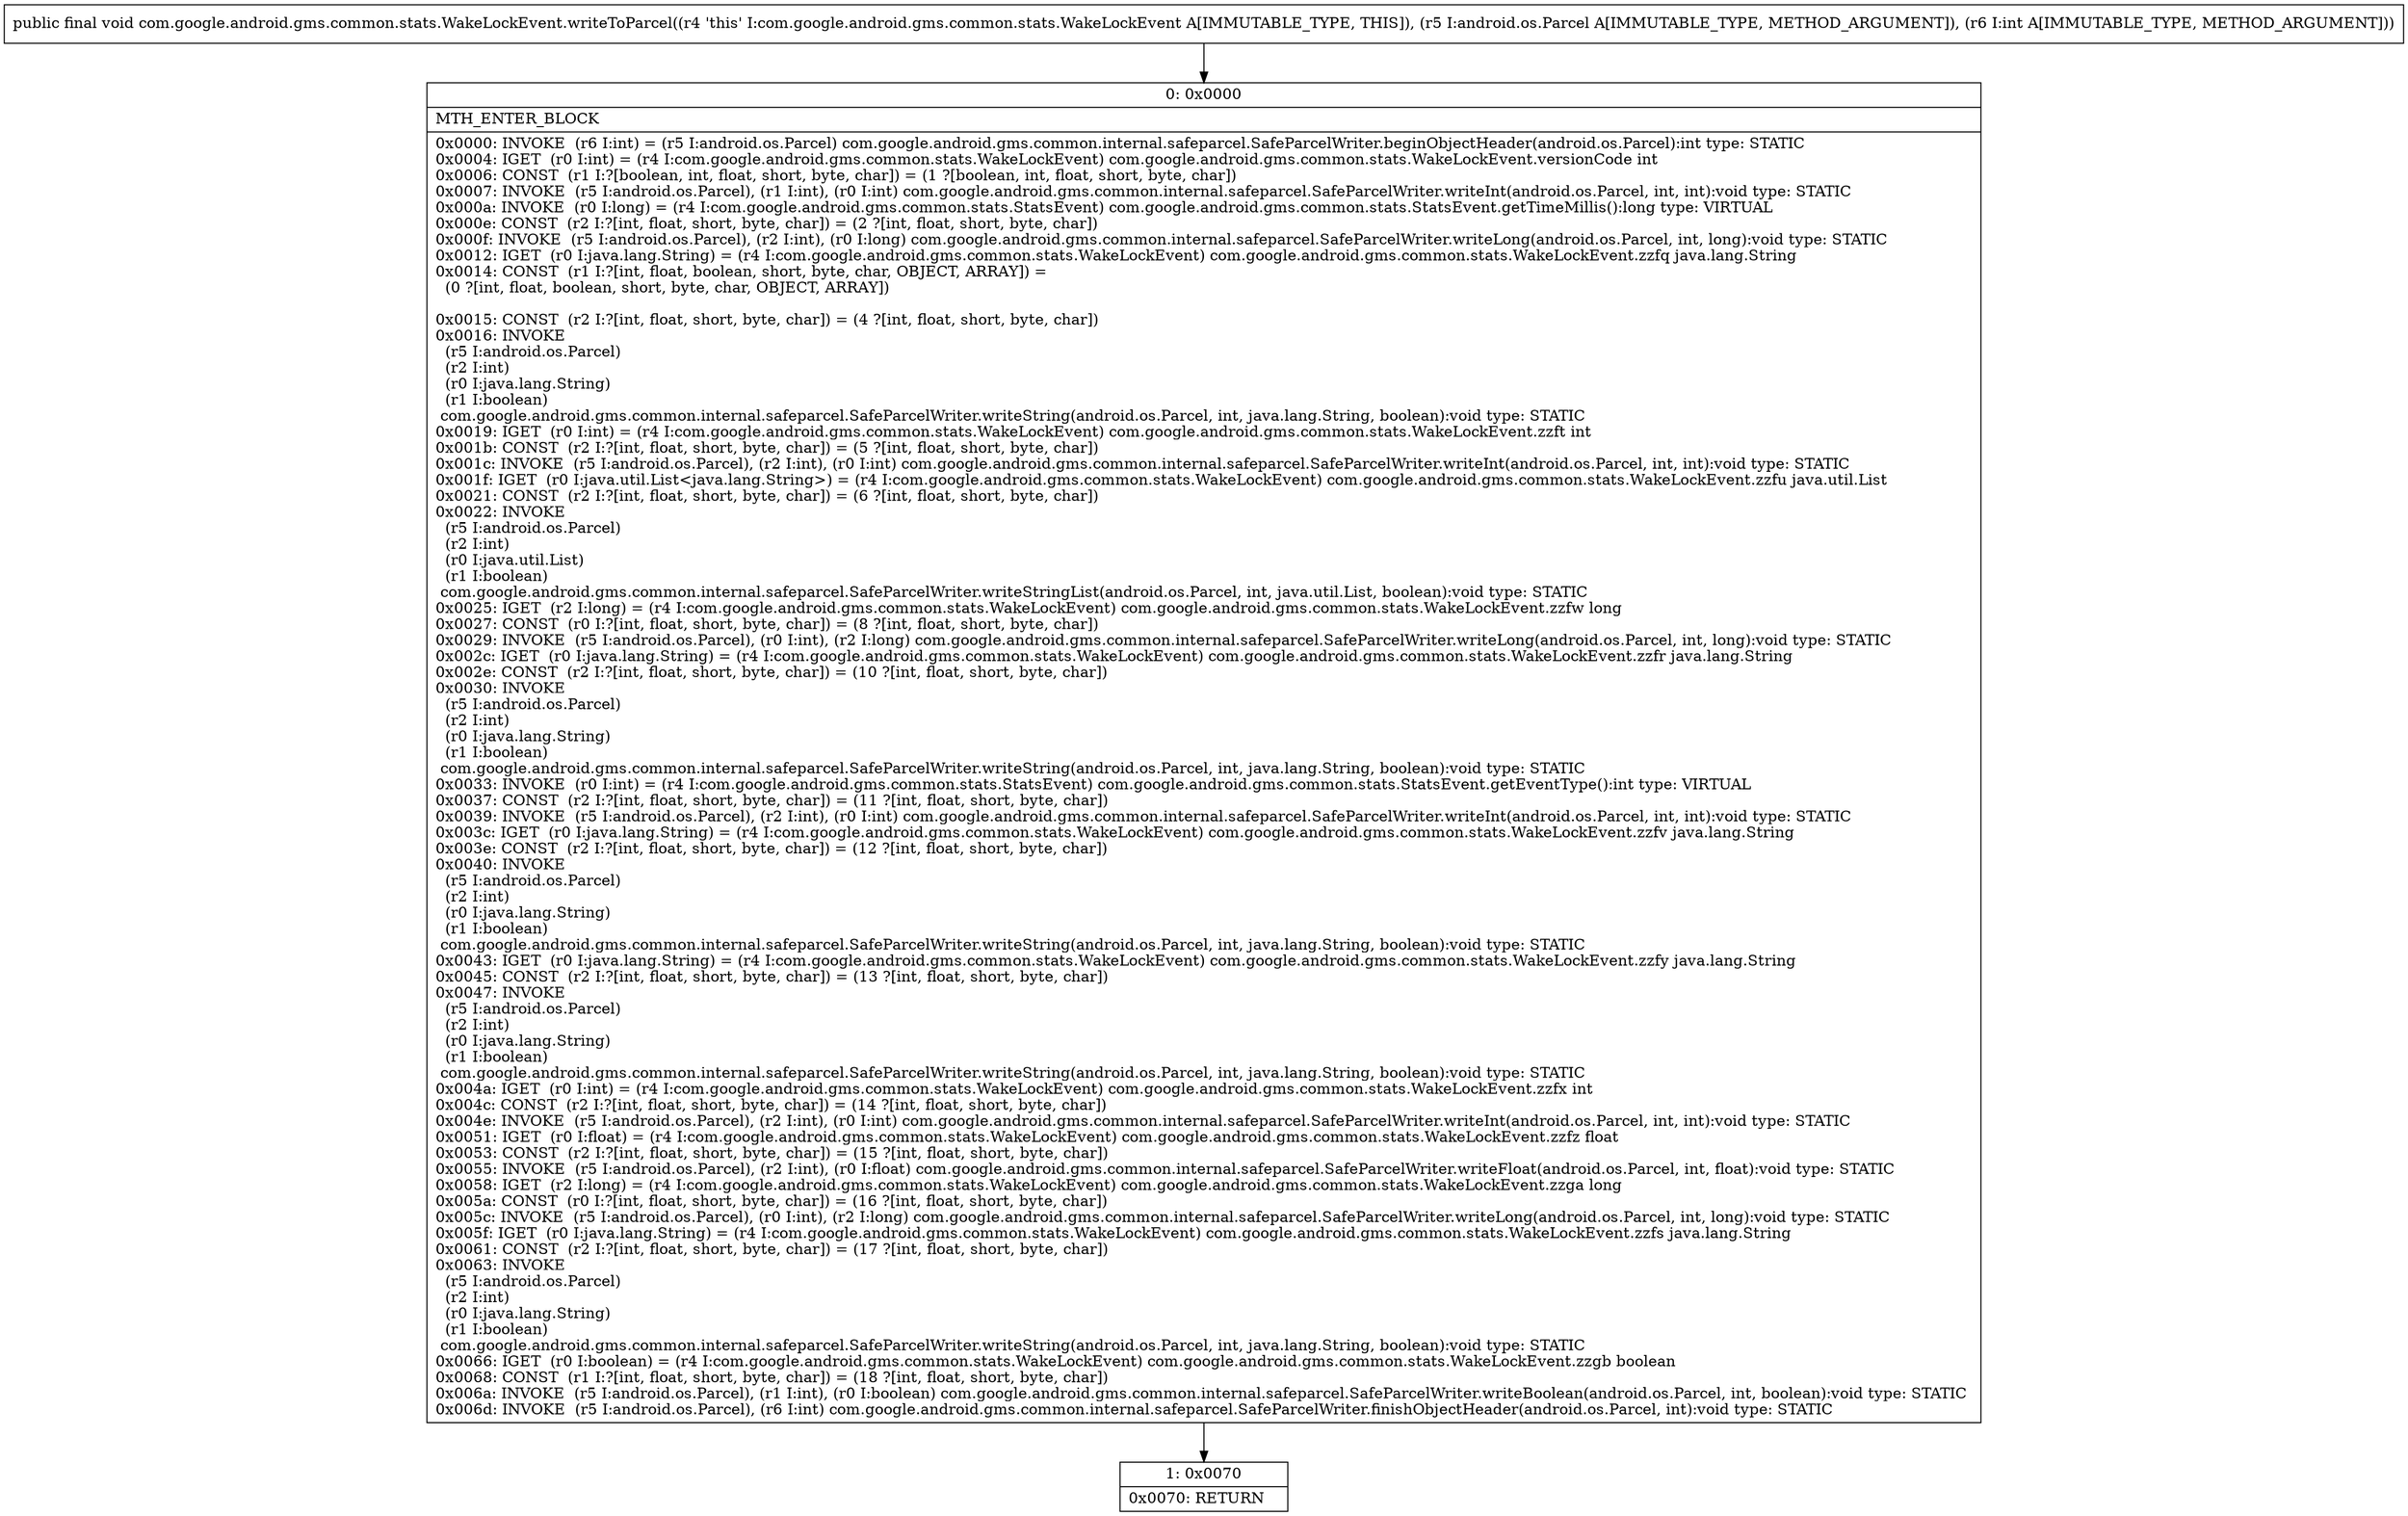 digraph "CFG forcom.google.android.gms.common.stats.WakeLockEvent.writeToParcel(Landroid\/os\/Parcel;I)V" {
Node_0 [shape=record,label="{0\:\ 0x0000|MTH_ENTER_BLOCK\l|0x0000: INVOKE  (r6 I:int) = (r5 I:android.os.Parcel) com.google.android.gms.common.internal.safeparcel.SafeParcelWriter.beginObjectHeader(android.os.Parcel):int type: STATIC \l0x0004: IGET  (r0 I:int) = (r4 I:com.google.android.gms.common.stats.WakeLockEvent) com.google.android.gms.common.stats.WakeLockEvent.versionCode int \l0x0006: CONST  (r1 I:?[boolean, int, float, short, byte, char]) = (1 ?[boolean, int, float, short, byte, char]) \l0x0007: INVOKE  (r5 I:android.os.Parcel), (r1 I:int), (r0 I:int) com.google.android.gms.common.internal.safeparcel.SafeParcelWriter.writeInt(android.os.Parcel, int, int):void type: STATIC \l0x000a: INVOKE  (r0 I:long) = (r4 I:com.google.android.gms.common.stats.StatsEvent) com.google.android.gms.common.stats.StatsEvent.getTimeMillis():long type: VIRTUAL \l0x000e: CONST  (r2 I:?[int, float, short, byte, char]) = (2 ?[int, float, short, byte, char]) \l0x000f: INVOKE  (r5 I:android.os.Parcel), (r2 I:int), (r0 I:long) com.google.android.gms.common.internal.safeparcel.SafeParcelWriter.writeLong(android.os.Parcel, int, long):void type: STATIC \l0x0012: IGET  (r0 I:java.lang.String) = (r4 I:com.google.android.gms.common.stats.WakeLockEvent) com.google.android.gms.common.stats.WakeLockEvent.zzfq java.lang.String \l0x0014: CONST  (r1 I:?[int, float, boolean, short, byte, char, OBJECT, ARRAY]) = \l  (0 ?[int, float, boolean, short, byte, char, OBJECT, ARRAY])\l \l0x0015: CONST  (r2 I:?[int, float, short, byte, char]) = (4 ?[int, float, short, byte, char]) \l0x0016: INVOKE  \l  (r5 I:android.os.Parcel)\l  (r2 I:int)\l  (r0 I:java.lang.String)\l  (r1 I:boolean)\l com.google.android.gms.common.internal.safeparcel.SafeParcelWriter.writeString(android.os.Parcel, int, java.lang.String, boolean):void type: STATIC \l0x0019: IGET  (r0 I:int) = (r4 I:com.google.android.gms.common.stats.WakeLockEvent) com.google.android.gms.common.stats.WakeLockEvent.zzft int \l0x001b: CONST  (r2 I:?[int, float, short, byte, char]) = (5 ?[int, float, short, byte, char]) \l0x001c: INVOKE  (r5 I:android.os.Parcel), (r2 I:int), (r0 I:int) com.google.android.gms.common.internal.safeparcel.SafeParcelWriter.writeInt(android.os.Parcel, int, int):void type: STATIC \l0x001f: IGET  (r0 I:java.util.List\<java.lang.String\>) = (r4 I:com.google.android.gms.common.stats.WakeLockEvent) com.google.android.gms.common.stats.WakeLockEvent.zzfu java.util.List \l0x0021: CONST  (r2 I:?[int, float, short, byte, char]) = (6 ?[int, float, short, byte, char]) \l0x0022: INVOKE  \l  (r5 I:android.os.Parcel)\l  (r2 I:int)\l  (r0 I:java.util.List)\l  (r1 I:boolean)\l com.google.android.gms.common.internal.safeparcel.SafeParcelWriter.writeStringList(android.os.Parcel, int, java.util.List, boolean):void type: STATIC \l0x0025: IGET  (r2 I:long) = (r4 I:com.google.android.gms.common.stats.WakeLockEvent) com.google.android.gms.common.stats.WakeLockEvent.zzfw long \l0x0027: CONST  (r0 I:?[int, float, short, byte, char]) = (8 ?[int, float, short, byte, char]) \l0x0029: INVOKE  (r5 I:android.os.Parcel), (r0 I:int), (r2 I:long) com.google.android.gms.common.internal.safeparcel.SafeParcelWriter.writeLong(android.os.Parcel, int, long):void type: STATIC \l0x002c: IGET  (r0 I:java.lang.String) = (r4 I:com.google.android.gms.common.stats.WakeLockEvent) com.google.android.gms.common.stats.WakeLockEvent.zzfr java.lang.String \l0x002e: CONST  (r2 I:?[int, float, short, byte, char]) = (10 ?[int, float, short, byte, char]) \l0x0030: INVOKE  \l  (r5 I:android.os.Parcel)\l  (r2 I:int)\l  (r0 I:java.lang.String)\l  (r1 I:boolean)\l com.google.android.gms.common.internal.safeparcel.SafeParcelWriter.writeString(android.os.Parcel, int, java.lang.String, boolean):void type: STATIC \l0x0033: INVOKE  (r0 I:int) = (r4 I:com.google.android.gms.common.stats.StatsEvent) com.google.android.gms.common.stats.StatsEvent.getEventType():int type: VIRTUAL \l0x0037: CONST  (r2 I:?[int, float, short, byte, char]) = (11 ?[int, float, short, byte, char]) \l0x0039: INVOKE  (r5 I:android.os.Parcel), (r2 I:int), (r0 I:int) com.google.android.gms.common.internal.safeparcel.SafeParcelWriter.writeInt(android.os.Parcel, int, int):void type: STATIC \l0x003c: IGET  (r0 I:java.lang.String) = (r4 I:com.google.android.gms.common.stats.WakeLockEvent) com.google.android.gms.common.stats.WakeLockEvent.zzfv java.lang.String \l0x003e: CONST  (r2 I:?[int, float, short, byte, char]) = (12 ?[int, float, short, byte, char]) \l0x0040: INVOKE  \l  (r5 I:android.os.Parcel)\l  (r2 I:int)\l  (r0 I:java.lang.String)\l  (r1 I:boolean)\l com.google.android.gms.common.internal.safeparcel.SafeParcelWriter.writeString(android.os.Parcel, int, java.lang.String, boolean):void type: STATIC \l0x0043: IGET  (r0 I:java.lang.String) = (r4 I:com.google.android.gms.common.stats.WakeLockEvent) com.google.android.gms.common.stats.WakeLockEvent.zzfy java.lang.String \l0x0045: CONST  (r2 I:?[int, float, short, byte, char]) = (13 ?[int, float, short, byte, char]) \l0x0047: INVOKE  \l  (r5 I:android.os.Parcel)\l  (r2 I:int)\l  (r0 I:java.lang.String)\l  (r1 I:boolean)\l com.google.android.gms.common.internal.safeparcel.SafeParcelWriter.writeString(android.os.Parcel, int, java.lang.String, boolean):void type: STATIC \l0x004a: IGET  (r0 I:int) = (r4 I:com.google.android.gms.common.stats.WakeLockEvent) com.google.android.gms.common.stats.WakeLockEvent.zzfx int \l0x004c: CONST  (r2 I:?[int, float, short, byte, char]) = (14 ?[int, float, short, byte, char]) \l0x004e: INVOKE  (r5 I:android.os.Parcel), (r2 I:int), (r0 I:int) com.google.android.gms.common.internal.safeparcel.SafeParcelWriter.writeInt(android.os.Parcel, int, int):void type: STATIC \l0x0051: IGET  (r0 I:float) = (r4 I:com.google.android.gms.common.stats.WakeLockEvent) com.google.android.gms.common.stats.WakeLockEvent.zzfz float \l0x0053: CONST  (r2 I:?[int, float, short, byte, char]) = (15 ?[int, float, short, byte, char]) \l0x0055: INVOKE  (r5 I:android.os.Parcel), (r2 I:int), (r0 I:float) com.google.android.gms.common.internal.safeparcel.SafeParcelWriter.writeFloat(android.os.Parcel, int, float):void type: STATIC \l0x0058: IGET  (r2 I:long) = (r4 I:com.google.android.gms.common.stats.WakeLockEvent) com.google.android.gms.common.stats.WakeLockEvent.zzga long \l0x005a: CONST  (r0 I:?[int, float, short, byte, char]) = (16 ?[int, float, short, byte, char]) \l0x005c: INVOKE  (r5 I:android.os.Parcel), (r0 I:int), (r2 I:long) com.google.android.gms.common.internal.safeparcel.SafeParcelWriter.writeLong(android.os.Parcel, int, long):void type: STATIC \l0x005f: IGET  (r0 I:java.lang.String) = (r4 I:com.google.android.gms.common.stats.WakeLockEvent) com.google.android.gms.common.stats.WakeLockEvent.zzfs java.lang.String \l0x0061: CONST  (r2 I:?[int, float, short, byte, char]) = (17 ?[int, float, short, byte, char]) \l0x0063: INVOKE  \l  (r5 I:android.os.Parcel)\l  (r2 I:int)\l  (r0 I:java.lang.String)\l  (r1 I:boolean)\l com.google.android.gms.common.internal.safeparcel.SafeParcelWriter.writeString(android.os.Parcel, int, java.lang.String, boolean):void type: STATIC \l0x0066: IGET  (r0 I:boolean) = (r4 I:com.google.android.gms.common.stats.WakeLockEvent) com.google.android.gms.common.stats.WakeLockEvent.zzgb boolean \l0x0068: CONST  (r1 I:?[int, float, short, byte, char]) = (18 ?[int, float, short, byte, char]) \l0x006a: INVOKE  (r5 I:android.os.Parcel), (r1 I:int), (r0 I:boolean) com.google.android.gms.common.internal.safeparcel.SafeParcelWriter.writeBoolean(android.os.Parcel, int, boolean):void type: STATIC \l0x006d: INVOKE  (r5 I:android.os.Parcel), (r6 I:int) com.google.android.gms.common.internal.safeparcel.SafeParcelWriter.finishObjectHeader(android.os.Parcel, int):void type: STATIC \l}"];
Node_1 [shape=record,label="{1\:\ 0x0070|0x0070: RETURN   \l}"];
MethodNode[shape=record,label="{public final void com.google.android.gms.common.stats.WakeLockEvent.writeToParcel((r4 'this' I:com.google.android.gms.common.stats.WakeLockEvent A[IMMUTABLE_TYPE, THIS]), (r5 I:android.os.Parcel A[IMMUTABLE_TYPE, METHOD_ARGUMENT]), (r6 I:int A[IMMUTABLE_TYPE, METHOD_ARGUMENT])) }"];
MethodNode -> Node_0;
Node_0 -> Node_1;
}

